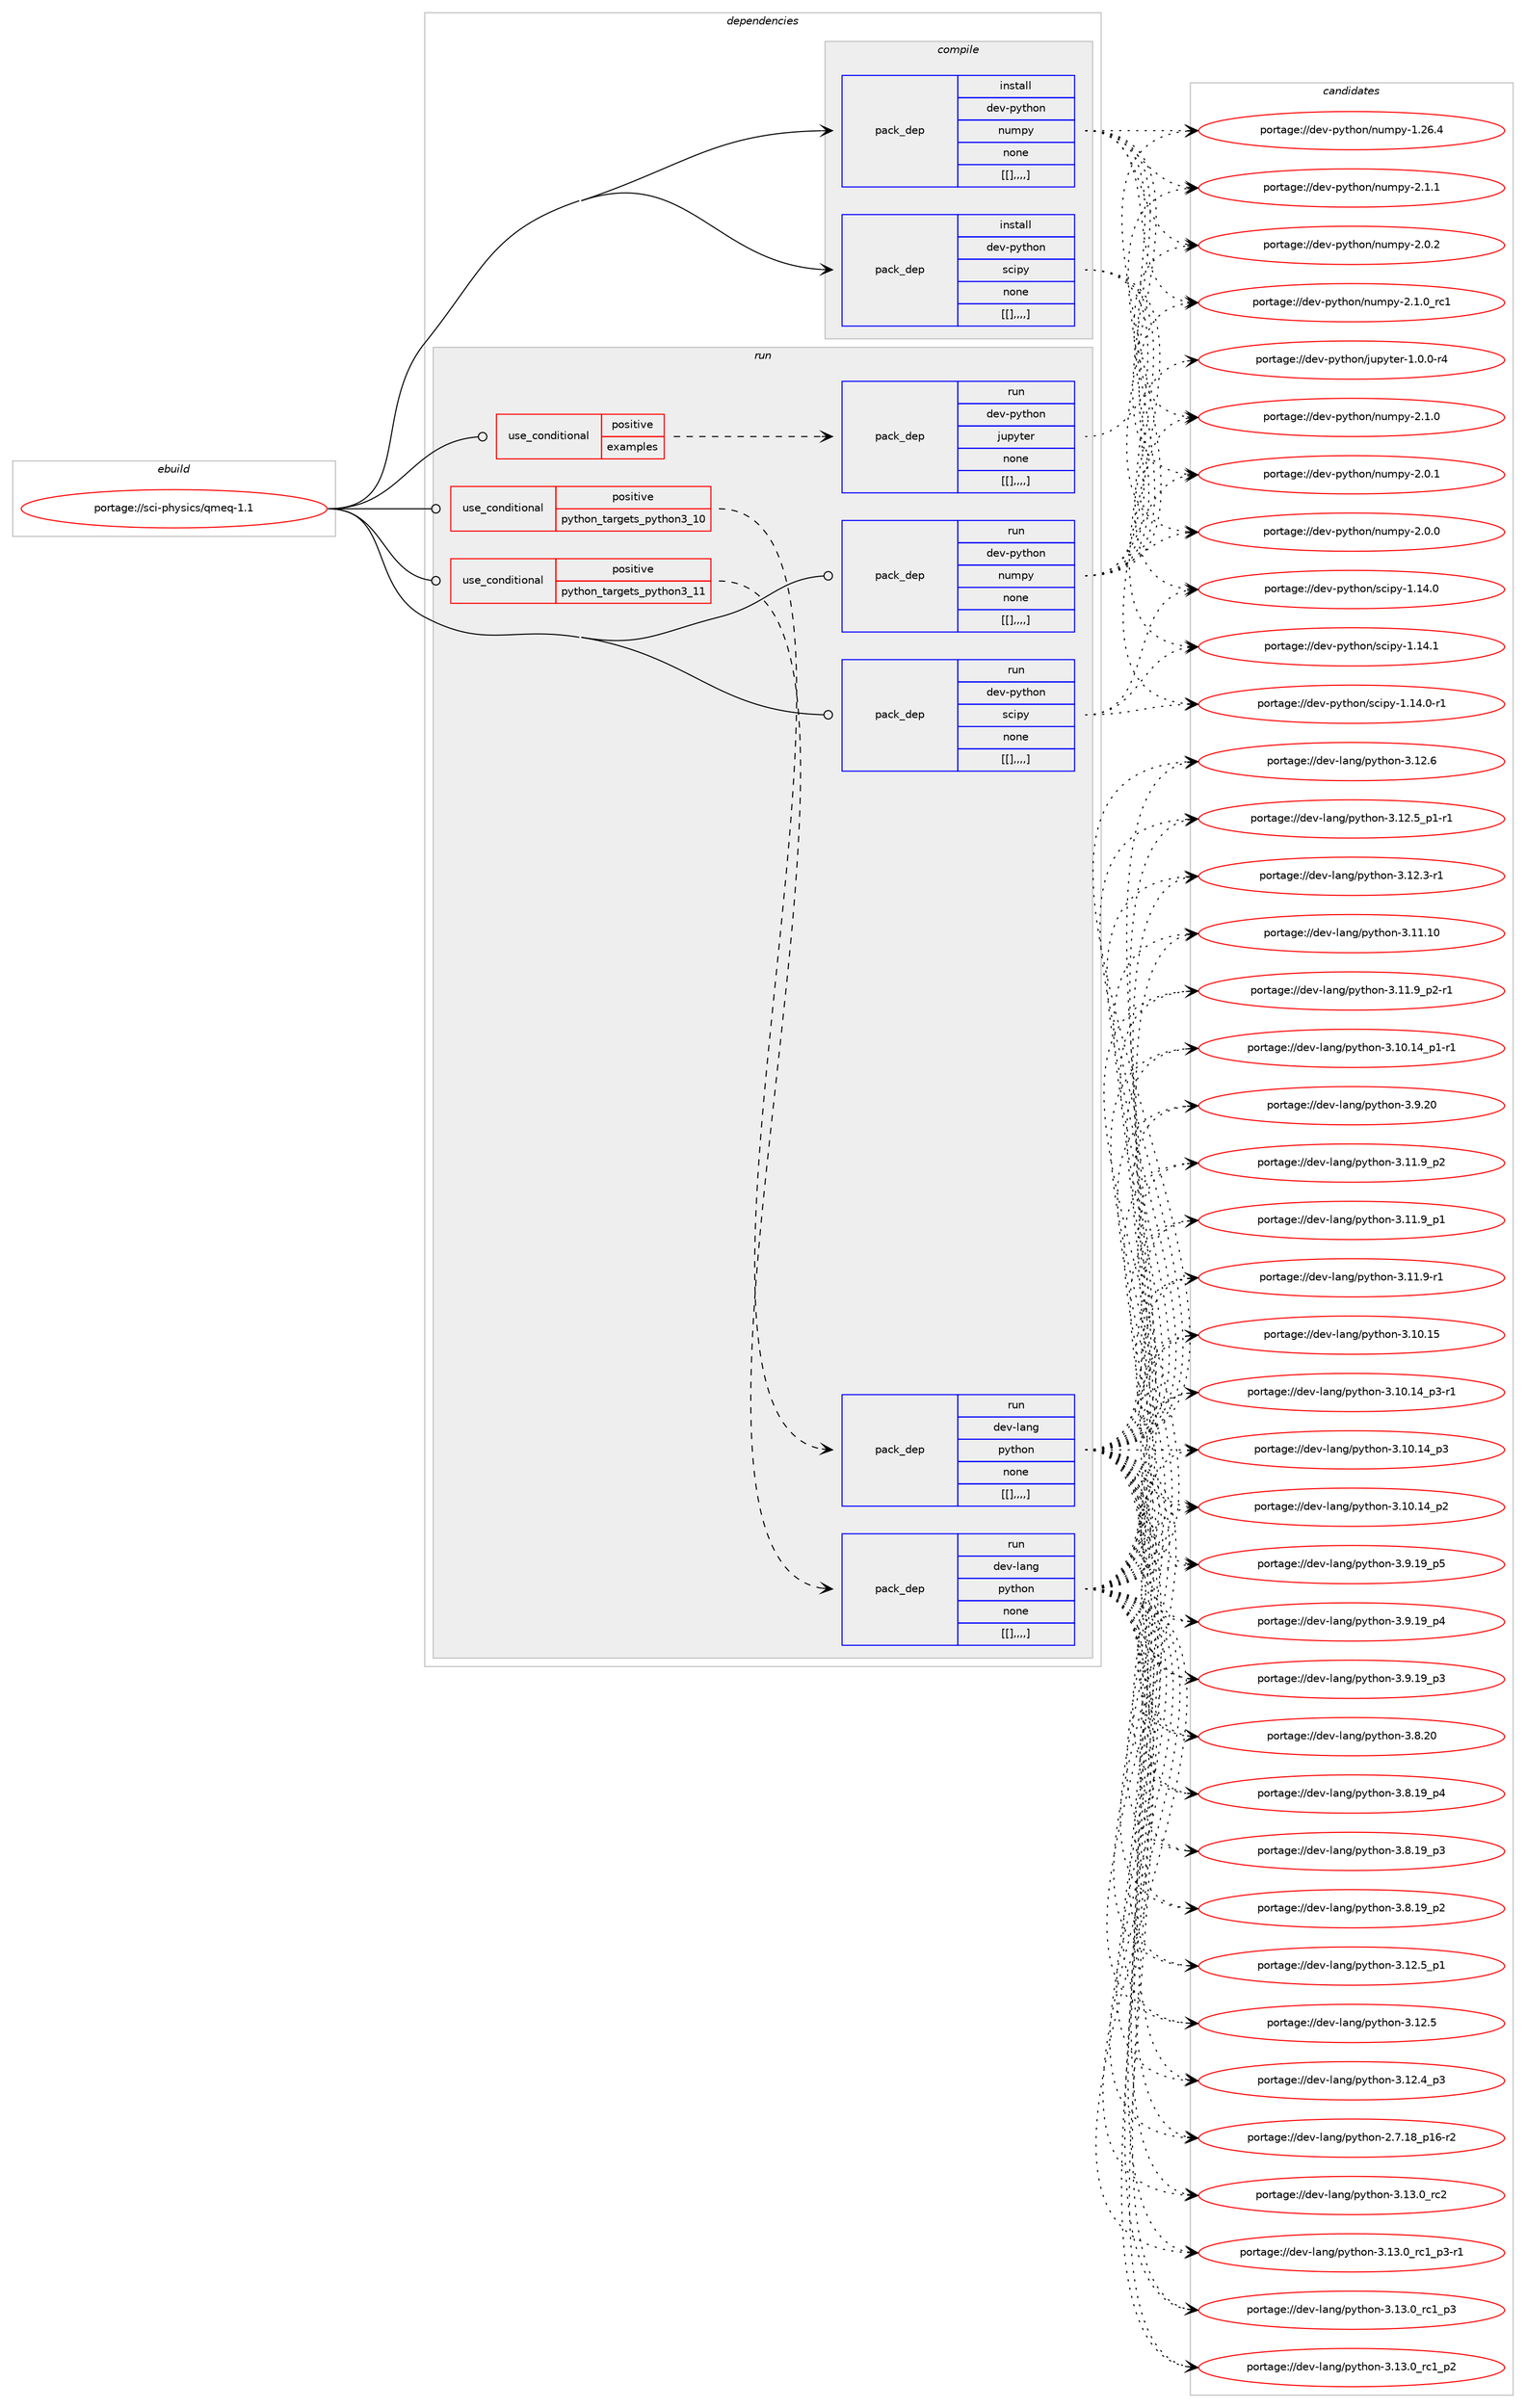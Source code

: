 digraph prolog {

# *************
# Graph options
# *************

newrank=true;
concentrate=true;
compound=true;
graph [rankdir=LR,fontname=Helvetica,fontsize=10,ranksep=1.5];#, ranksep=2.5, nodesep=0.2];
edge  [arrowhead=vee];
node  [fontname=Helvetica,fontsize=10];

# **********
# The ebuild
# **********

subgraph cluster_leftcol {
color=gray;
label=<<i>ebuild</i>>;
id [label="portage://sci-physics/qmeq-1.1", color=red, width=4, href="../sci-physics/qmeq-1.1.svg"];
}

# ****************
# The dependencies
# ****************

subgraph cluster_midcol {
color=gray;
label=<<i>dependencies</i>>;
subgraph cluster_compile {
fillcolor="#eeeeee";
style=filled;
label=<<i>compile</i>>;
subgraph pack311365 {
dependency427627 [label=<<TABLE BORDER="0" CELLBORDER="1" CELLSPACING="0" CELLPADDING="4" WIDTH="220"><TR><TD ROWSPAN="6" CELLPADDING="30">pack_dep</TD></TR><TR><TD WIDTH="110">install</TD></TR><TR><TD>dev-python</TD></TR><TR><TD>numpy</TD></TR><TR><TD>none</TD></TR><TR><TD>[[],,,,]</TD></TR></TABLE>>, shape=none, color=blue];
}
id:e -> dependency427627:w [weight=20,style="solid",arrowhead="vee"];
subgraph pack311366 {
dependency427628 [label=<<TABLE BORDER="0" CELLBORDER="1" CELLSPACING="0" CELLPADDING="4" WIDTH="220"><TR><TD ROWSPAN="6" CELLPADDING="30">pack_dep</TD></TR><TR><TD WIDTH="110">install</TD></TR><TR><TD>dev-python</TD></TR><TR><TD>scipy</TD></TR><TR><TD>none</TD></TR><TR><TD>[[],,,,]</TD></TR></TABLE>>, shape=none, color=blue];
}
id:e -> dependency427628:w [weight=20,style="solid",arrowhead="vee"];
}
subgraph cluster_compileandrun {
fillcolor="#eeeeee";
style=filled;
label=<<i>compile and run</i>>;
}
subgraph cluster_run {
fillcolor="#eeeeee";
style=filled;
label=<<i>run</i>>;
subgraph cond113225 {
dependency427629 [label=<<TABLE BORDER="0" CELLBORDER="1" CELLSPACING="0" CELLPADDING="4"><TR><TD ROWSPAN="3" CELLPADDING="10">use_conditional</TD></TR><TR><TD>positive</TD></TR><TR><TD>examples</TD></TR></TABLE>>, shape=none, color=red];
subgraph pack311367 {
dependency427630 [label=<<TABLE BORDER="0" CELLBORDER="1" CELLSPACING="0" CELLPADDING="4" WIDTH="220"><TR><TD ROWSPAN="6" CELLPADDING="30">pack_dep</TD></TR><TR><TD WIDTH="110">run</TD></TR><TR><TD>dev-python</TD></TR><TR><TD>jupyter</TD></TR><TR><TD>none</TD></TR><TR><TD>[[],,,,]</TD></TR></TABLE>>, shape=none, color=blue];
}
dependency427629:e -> dependency427630:w [weight=20,style="dashed",arrowhead="vee"];
}
id:e -> dependency427629:w [weight=20,style="solid",arrowhead="odot"];
subgraph cond113226 {
dependency427631 [label=<<TABLE BORDER="0" CELLBORDER="1" CELLSPACING="0" CELLPADDING="4"><TR><TD ROWSPAN="3" CELLPADDING="10">use_conditional</TD></TR><TR><TD>positive</TD></TR><TR><TD>python_targets_python3_10</TD></TR></TABLE>>, shape=none, color=red];
subgraph pack311368 {
dependency427632 [label=<<TABLE BORDER="0" CELLBORDER="1" CELLSPACING="0" CELLPADDING="4" WIDTH="220"><TR><TD ROWSPAN="6" CELLPADDING="30">pack_dep</TD></TR><TR><TD WIDTH="110">run</TD></TR><TR><TD>dev-lang</TD></TR><TR><TD>python</TD></TR><TR><TD>none</TD></TR><TR><TD>[[],,,,]</TD></TR></TABLE>>, shape=none, color=blue];
}
dependency427631:e -> dependency427632:w [weight=20,style="dashed",arrowhead="vee"];
}
id:e -> dependency427631:w [weight=20,style="solid",arrowhead="odot"];
subgraph cond113227 {
dependency427633 [label=<<TABLE BORDER="0" CELLBORDER="1" CELLSPACING="0" CELLPADDING="4"><TR><TD ROWSPAN="3" CELLPADDING="10">use_conditional</TD></TR><TR><TD>positive</TD></TR><TR><TD>python_targets_python3_11</TD></TR></TABLE>>, shape=none, color=red];
subgraph pack311369 {
dependency427634 [label=<<TABLE BORDER="0" CELLBORDER="1" CELLSPACING="0" CELLPADDING="4" WIDTH="220"><TR><TD ROWSPAN="6" CELLPADDING="30">pack_dep</TD></TR><TR><TD WIDTH="110">run</TD></TR><TR><TD>dev-lang</TD></TR><TR><TD>python</TD></TR><TR><TD>none</TD></TR><TR><TD>[[],,,,]</TD></TR></TABLE>>, shape=none, color=blue];
}
dependency427633:e -> dependency427634:w [weight=20,style="dashed",arrowhead="vee"];
}
id:e -> dependency427633:w [weight=20,style="solid",arrowhead="odot"];
subgraph pack311370 {
dependency427635 [label=<<TABLE BORDER="0" CELLBORDER="1" CELLSPACING="0" CELLPADDING="4" WIDTH="220"><TR><TD ROWSPAN="6" CELLPADDING="30">pack_dep</TD></TR><TR><TD WIDTH="110">run</TD></TR><TR><TD>dev-python</TD></TR><TR><TD>numpy</TD></TR><TR><TD>none</TD></TR><TR><TD>[[],,,,]</TD></TR></TABLE>>, shape=none, color=blue];
}
id:e -> dependency427635:w [weight=20,style="solid",arrowhead="odot"];
subgraph pack311371 {
dependency427636 [label=<<TABLE BORDER="0" CELLBORDER="1" CELLSPACING="0" CELLPADDING="4" WIDTH="220"><TR><TD ROWSPAN="6" CELLPADDING="30">pack_dep</TD></TR><TR><TD WIDTH="110">run</TD></TR><TR><TD>dev-python</TD></TR><TR><TD>scipy</TD></TR><TR><TD>none</TD></TR><TR><TD>[[],,,,]</TD></TR></TABLE>>, shape=none, color=blue];
}
id:e -> dependency427636:w [weight=20,style="solid",arrowhead="odot"];
}
}

# **************
# The candidates
# **************

subgraph cluster_choices {
rank=same;
color=gray;
label=<<i>candidates</i>>;

subgraph choice311365 {
color=black;
nodesep=1;
choice1001011184511212111610411111047110117109112121455046494649 [label="portage://dev-python/numpy-2.1.1", color=red, width=4,href="../dev-python/numpy-2.1.1.svg"];
choice1001011184511212111610411111047110117109112121455046494648951149949 [label="portage://dev-python/numpy-2.1.0_rc1", color=red, width=4,href="../dev-python/numpy-2.1.0_rc1.svg"];
choice1001011184511212111610411111047110117109112121455046494648 [label="portage://dev-python/numpy-2.1.0", color=red, width=4,href="../dev-python/numpy-2.1.0.svg"];
choice1001011184511212111610411111047110117109112121455046484650 [label="portage://dev-python/numpy-2.0.2", color=red, width=4,href="../dev-python/numpy-2.0.2.svg"];
choice1001011184511212111610411111047110117109112121455046484649 [label="portage://dev-python/numpy-2.0.1", color=red, width=4,href="../dev-python/numpy-2.0.1.svg"];
choice1001011184511212111610411111047110117109112121455046484648 [label="portage://dev-python/numpy-2.0.0", color=red, width=4,href="../dev-python/numpy-2.0.0.svg"];
choice100101118451121211161041111104711011710911212145494650544652 [label="portage://dev-python/numpy-1.26.4", color=red, width=4,href="../dev-python/numpy-1.26.4.svg"];
dependency427627:e -> choice1001011184511212111610411111047110117109112121455046494649:w [style=dotted,weight="100"];
dependency427627:e -> choice1001011184511212111610411111047110117109112121455046494648951149949:w [style=dotted,weight="100"];
dependency427627:e -> choice1001011184511212111610411111047110117109112121455046494648:w [style=dotted,weight="100"];
dependency427627:e -> choice1001011184511212111610411111047110117109112121455046484650:w [style=dotted,weight="100"];
dependency427627:e -> choice1001011184511212111610411111047110117109112121455046484649:w [style=dotted,weight="100"];
dependency427627:e -> choice1001011184511212111610411111047110117109112121455046484648:w [style=dotted,weight="100"];
dependency427627:e -> choice100101118451121211161041111104711011710911212145494650544652:w [style=dotted,weight="100"];
}
subgraph choice311366 {
color=black;
nodesep=1;
choice10010111845112121116104111110471159910511212145494649524649 [label="portage://dev-python/scipy-1.14.1", color=red, width=4,href="../dev-python/scipy-1.14.1.svg"];
choice100101118451121211161041111104711599105112121454946495246484511449 [label="portage://dev-python/scipy-1.14.0-r1", color=red, width=4,href="../dev-python/scipy-1.14.0-r1.svg"];
choice10010111845112121116104111110471159910511212145494649524648 [label="portage://dev-python/scipy-1.14.0", color=red, width=4,href="../dev-python/scipy-1.14.0.svg"];
dependency427628:e -> choice10010111845112121116104111110471159910511212145494649524649:w [style=dotted,weight="100"];
dependency427628:e -> choice100101118451121211161041111104711599105112121454946495246484511449:w [style=dotted,weight="100"];
dependency427628:e -> choice10010111845112121116104111110471159910511212145494649524648:w [style=dotted,weight="100"];
}
subgraph choice311367 {
color=black;
nodesep=1;
choice10010111845112121116104111110471061171121211161011144549464846484511452 [label="portage://dev-python/jupyter-1.0.0-r4", color=red, width=4,href="../dev-python/jupyter-1.0.0-r4.svg"];
dependency427630:e -> choice10010111845112121116104111110471061171121211161011144549464846484511452:w [style=dotted,weight="100"];
}
subgraph choice311368 {
color=black;
nodesep=1;
choice10010111845108971101034711212111610411111045514649514648951149950 [label="portage://dev-lang/python-3.13.0_rc2", color=red, width=4,href="../dev-lang/python-3.13.0_rc2.svg"];
choice1001011184510897110103471121211161041111104551464951464895114994995112514511449 [label="portage://dev-lang/python-3.13.0_rc1_p3-r1", color=red, width=4,href="../dev-lang/python-3.13.0_rc1_p3-r1.svg"];
choice100101118451089711010347112121116104111110455146495146489511499499511251 [label="portage://dev-lang/python-3.13.0_rc1_p3", color=red, width=4,href="../dev-lang/python-3.13.0_rc1_p3.svg"];
choice100101118451089711010347112121116104111110455146495146489511499499511250 [label="portage://dev-lang/python-3.13.0_rc1_p2", color=red, width=4,href="../dev-lang/python-3.13.0_rc1_p2.svg"];
choice10010111845108971101034711212111610411111045514649504654 [label="portage://dev-lang/python-3.12.6", color=red, width=4,href="../dev-lang/python-3.12.6.svg"];
choice1001011184510897110103471121211161041111104551464950465395112494511449 [label="portage://dev-lang/python-3.12.5_p1-r1", color=red, width=4,href="../dev-lang/python-3.12.5_p1-r1.svg"];
choice100101118451089711010347112121116104111110455146495046539511249 [label="portage://dev-lang/python-3.12.5_p1", color=red, width=4,href="../dev-lang/python-3.12.5_p1.svg"];
choice10010111845108971101034711212111610411111045514649504653 [label="portage://dev-lang/python-3.12.5", color=red, width=4,href="../dev-lang/python-3.12.5.svg"];
choice100101118451089711010347112121116104111110455146495046529511251 [label="portage://dev-lang/python-3.12.4_p3", color=red, width=4,href="../dev-lang/python-3.12.4_p3.svg"];
choice100101118451089711010347112121116104111110455146495046514511449 [label="portage://dev-lang/python-3.12.3-r1", color=red, width=4,href="../dev-lang/python-3.12.3-r1.svg"];
choice1001011184510897110103471121211161041111104551464949464948 [label="portage://dev-lang/python-3.11.10", color=red, width=4,href="../dev-lang/python-3.11.10.svg"];
choice1001011184510897110103471121211161041111104551464949465795112504511449 [label="portage://dev-lang/python-3.11.9_p2-r1", color=red, width=4,href="../dev-lang/python-3.11.9_p2-r1.svg"];
choice100101118451089711010347112121116104111110455146494946579511250 [label="portage://dev-lang/python-3.11.9_p2", color=red, width=4,href="../dev-lang/python-3.11.9_p2.svg"];
choice100101118451089711010347112121116104111110455146494946579511249 [label="portage://dev-lang/python-3.11.9_p1", color=red, width=4,href="../dev-lang/python-3.11.9_p1.svg"];
choice100101118451089711010347112121116104111110455146494946574511449 [label="portage://dev-lang/python-3.11.9-r1", color=red, width=4,href="../dev-lang/python-3.11.9-r1.svg"];
choice1001011184510897110103471121211161041111104551464948464953 [label="portage://dev-lang/python-3.10.15", color=red, width=4,href="../dev-lang/python-3.10.15.svg"];
choice100101118451089711010347112121116104111110455146494846495295112514511449 [label="portage://dev-lang/python-3.10.14_p3-r1", color=red, width=4,href="../dev-lang/python-3.10.14_p3-r1.svg"];
choice10010111845108971101034711212111610411111045514649484649529511251 [label="portage://dev-lang/python-3.10.14_p3", color=red, width=4,href="../dev-lang/python-3.10.14_p3.svg"];
choice10010111845108971101034711212111610411111045514649484649529511250 [label="portage://dev-lang/python-3.10.14_p2", color=red, width=4,href="../dev-lang/python-3.10.14_p2.svg"];
choice100101118451089711010347112121116104111110455146494846495295112494511449 [label="portage://dev-lang/python-3.10.14_p1-r1", color=red, width=4,href="../dev-lang/python-3.10.14_p1-r1.svg"];
choice10010111845108971101034711212111610411111045514657465048 [label="portage://dev-lang/python-3.9.20", color=red, width=4,href="../dev-lang/python-3.9.20.svg"];
choice100101118451089711010347112121116104111110455146574649579511253 [label="portage://dev-lang/python-3.9.19_p5", color=red, width=4,href="../dev-lang/python-3.9.19_p5.svg"];
choice100101118451089711010347112121116104111110455146574649579511252 [label="portage://dev-lang/python-3.9.19_p4", color=red, width=4,href="../dev-lang/python-3.9.19_p4.svg"];
choice100101118451089711010347112121116104111110455146574649579511251 [label="portage://dev-lang/python-3.9.19_p3", color=red, width=4,href="../dev-lang/python-3.9.19_p3.svg"];
choice10010111845108971101034711212111610411111045514656465048 [label="portage://dev-lang/python-3.8.20", color=red, width=4,href="../dev-lang/python-3.8.20.svg"];
choice100101118451089711010347112121116104111110455146564649579511252 [label="portage://dev-lang/python-3.8.19_p4", color=red, width=4,href="../dev-lang/python-3.8.19_p4.svg"];
choice100101118451089711010347112121116104111110455146564649579511251 [label="portage://dev-lang/python-3.8.19_p3", color=red, width=4,href="../dev-lang/python-3.8.19_p3.svg"];
choice100101118451089711010347112121116104111110455146564649579511250 [label="portage://dev-lang/python-3.8.19_p2", color=red, width=4,href="../dev-lang/python-3.8.19_p2.svg"];
choice100101118451089711010347112121116104111110455046554649569511249544511450 [label="portage://dev-lang/python-2.7.18_p16-r2", color=red, width=4,href="../dev-lang/python-2.7.18_p16-r2.svg"];
dependency427632:e -> choice10010111845108971101034711212111610411111045514649514648951149950:w [style=dotted,weight="100"];
dependency427632:e -> choice1001011184510897110103471121211161041111104551464951464895114994995112514511449:w [style=dotted,weight="100"];
dependency427632:e -> choice100101118451089711010347112121116104111110455146495146489511499499511251:w [style=dotted,weight="100"];
dependency427632:e -> choice100101118451089711010347112121116104111110455146495146489511499499511250:w [style=dotted,weight="100"];
dependency427632:e -> choice10010111845108971101034711212111610411111045514649504654:w [style=dotted,weight="100"];
dependency427632:e -> choice1001011184510897110103471121211161041111104551464950465395112494511449:w [style=dotted,weight="100"];
dependency427632:e -> choice100101118451089711010347112121116104111110455146495046539511249:w [style=dotted,weight="100"];
dependency427632:e -> choice10010111845108971101034711212111610411111045514649504653:w [style=dotted,weight="100"];
dependency427632:e -> choice100101118451089711010347112121116104111110455146495046529511251:w [style=dotted,weight="100"];
dependency427632:e -> choice100101118451089711010347112121116104111110455146495046514511449:w [style=dotted,weight="100"];
dependency427632:e -> choice1001011184510897110103471121211161041111104551464949464948:w [style=dotted,weight="100"];
dependency427632:e -> choice1001011184510897110103471121211161041111104551464949465795112504511449:w [style=dotted,weight="100"];
dependency427632:e -> choice100101118451089711010347112121116104111110455146494946579511250:w [style=dotted,weight="100"];
dependency427632:e -> choice100101118451089711010347112121116104111110455146494946579511249:w [style=dotted,weight="100"];
dependency427632:e -> choice100101118451089711010347112121116104111110455146494946574511449:w [style=dotted,weight="100"];
dependency427632:e -> choice1001011184510897110103471121211161041111104551464948464953:w [style=dotted,weight="100"];
dependency427632:e -> choice100101118451089711010347112121116104111110455146494846495295112514511449:w [style=dotted,weight="100"];
dependency427632:e -> choice10010111845108971101034711212111610411111045514649484649529511251:w [style=dotted,weight="100"];
dependency427632:e -> choice10010111845108971101034711212111610411111045514649484649529511250:w [style=dotted,weight="100"];
dependency427632:e -> choice100101118451089711010347112121116104111110455146494846495295112494511449:w [style=dotted,weight="100"];
dependency427632:e -> choice10010111845108971101034711212111610411111045514657465048:w [style=dotted,weight="100"];
dependency427632:e -> choice100101118451089711010347112121116104111110455146574649579511253:w [style=dotted,weight="100"];
dependency427632:e -> choice100101118451089711010347112121116104111110455146574649579511252:w [style=dotted,weight="100"];
dependency427632:e -> choice100101118451089711010347112121116104111110455146574649579511251:w [style=dotted,weight="100"];
dependency427632:e -> choice10010111845108971101034711212111610411111045514656465048:w [style=dotted,weight="100"];
dependency427632:e -> choice100101118451089711010347112121116104111110455146564649579511252:w [style=dotted,weight="100"];
dependency427632:e -> choice100101118451089711010347112121116104111110455146564649579511251:w [style=dotted,weight="100"];
dependency427632:e -> choice100101118451089711010347112121116104111110455146564649579511250:w [style=dotted,weight="100"];
dependency427632:e -> choice100101118451089711010347112121116104111110455046554649569511249544511450:w [style=dotted,weight="100"];
}
subgraph choice311369 {
color=black;
nodesep=1;
choice10010111845108971101034711212111610411111045514649514648951149950 [label="portage://dev-lang/python-3.13.0_rc2", color=red, width=4,href="../dev-lang/python-3.13.0_rc2.svg"];
choice1001011184510897110103471121211161041111104551464951464895114994995112514511449 [label="portage://dev-lang/python-3.13.0_rc1_p3-r1", color=red, width=4,href="../dev-lang/python-3.13.0_rc1_p3-r1.svg"];
choice100101118451089711010347112121116104111110455146495146489511499499511251 [label="portage://dev-lang/python-3.13.0_rc1_p3", color=red, width=4,href="../dev-lang/python-3.13.0_rc1_p3.svg"];
choice100101118451089711010347112121116104111110455146495146489511499499511250 [label="portage://dev-lang/python-3.13.0_rc1_p2", color=red, width=4,href="../dev-lang/python-3.13.0_rc1_p2.svg"];
choice10010111845108971101034711212111610411111045514649504654 [label="portage://dev-lang/python-3.12.6", color=red, width=4,href="../dev-lang/python-3.12.6.svg"];
choice1001011184510897110103471121211161041111104551464950465395112494511449 [label="portage://dev-lang/python-3.12.5_p1-r1", color=red, width=4,href="../dev-lang/python-3.12.5_p1-r1.svg"];
choice100101118451089711010347112121116104111110455146495046539511249 [label="portage://dev-lang/python-3.12.5_p1", color=red, width=4,href="../dev-lang/python-3.12.5_p1.svg"];
choice10010111845108971101034711212111610411111045514649504653 [label="portage://dev-lang/python-3.12.5", color=red, width=4,href="../dev-lang/python-3.12.5.svg"];
choice100101118451089711010347112121116104111110455146495046529511251 [label="portage://dev-lang/python-3.12.4_p3", color=red, width=4,href="../dev-lang/python-3.12.4_p3.svg"];
choice100101118451089711010347112121116104111110455146495046514511449 [label="portage://dev-lang/python-3.12.3-r1", color=red, width=4,href="../dev-lang/python-3.12.3-r1.svg"];
choice1001011184510897110103471121211161041111104551464949464948 [label="portage://dev-lang/python-3.11.10", color=red, width=4,href="../dev-lang/python-3.11.10.svg"];
choice1001011184510897110103471121211161041111104551464949465795112504511449 [label="portage://dev-lang/python-3.11.9_p2-r1", color=red, width=4,href="../dev-lang/python-3.11.9_p2-r1.svg"];
choice100101118451089711010347112121116104111110455146494946579511250 [label="portage://dev-lang/python-3.11.9_p2", color=red, width=4,href="../dev-lang/python-3.11.9_p2.svg"];
choice100101118451089711010347112121116104111110455146494946579511249 [label="portage://dev-lang/python-3.11.9_p1", color=red, width=4,href="../dev-lang/python-3.11.9_p1.svg"];
choice100101118451089711010347112121116104111110455146494946574511449 [label="portage://dev-lang/python-3.11.9-r1", color=red, width=4,href="../dev-lang/python-3.11.9-r1.svg"];
choice1001011184510897110103471121211161041111104551464948464953 [label="portage://dev-lang/python-3.10.15", color=red, width=4,href="../dev-lang/python-3.10.15.svg"];
choice100101118451089711010347112121116104111110455146494846495295112514511449 [label="portage://dev-lang/python-3.10.14_p3-r1", color=red, width=4,href="../dev-lang/python-3.10.14_p3-r1.svg"];
choice10010111845108971101034711212111610411111045514649484649529511251 [label="portage://dev-lang/python-3.10.14_p3", color=red, width=4,href="../dev-lang/python-3.10.14_p3.svg"];
choice10010111845108971101034711212111610411111045514649484649529511250 [label="portage://dev-lang/python-3.10.14_p2", color=red, width=4,href="../dev-lang/python-3.10.14_p2.svg"];
choice100101118451089711010347112121116104111110455146494846495295112494511449 [label="portage://dev-lang/python-3.10.14_p1-r1", color=red, width=4,href="../dev-lang/python-3.10.14_p1-r1.svg"];
choice10010111845108971101034711212111610411111045514657465048 [label="portage://dev-lang/python-3.9.20", color=red, width=4,href="../dev-lang/python-3.9.20.svg"];
choice100101118451089711010347112121116104111110455146574649579511253 [label="portage://dev-lang/python-3.9.19_p5", color=red, width=4,href="../dev-lang/python-3.9.19_p5.svg"];
choice100101118451089711010347112121116104111110455146574649579511252 [label="portage://dev-lang/python-3.9.19_p4", color=red, width=4,href="../dev-lang/python-3.9.19_p4.svg"];
choice100101118451089711010347112121116104111110455146574649579511251 [label="portage://dev-lang/python-3.9.19_p3", color=red, width=4,href="../dev-lang/python-3.9.19_p3.svg"];
choice10010111845108971101034711212111610411111045514656465048 [label="portage://dev-lang/python-3.8.20", color=red, width=4,href="../dev-lang/python-3.8.20.svg"];
choice100101118451089711010347112121116104111110455146564649579511252 [label="portage://dev-lang/python-3.8.19_p4", color=red, width=4,href="../dev-lang/python-3.8.19_p4.svg"];
choice100101118451089711010347112121116104111110455146564649579511251 [label="portage://dev-lang/python-3.8.19_p3", color=red, width=4,href="../dev-lang/python-3.8.19_p3.svg"];
choice100101118451089711010347112121116104111110455146564649579511250 [label="portage://dev-lang/python-3.8.19_p2", color=red, width=4,href="../dev-lang/python-3.8.19_p2.svg"];
choice100101118451089711010347112121116104111110455046554649569511249544511450 [label="portage://dev-lang/python-2.7.18_p16-r2", color=red, width=4,href="../dev-lang/python-2.7.18_p16-r2.svg"];
dependency427634:e -> choice10010111845108971101034711212111610411111045514649514648951149950:w [style=dotted,weight="100"];
dependency427634:e -> choice1001011184510897110103471121211161041111104551464951464895114994995112514511449:w [style=dotted,weight="100"];
dependency427634:e -> choice100101118451089711010347112121116104111110455146495146489511499499511251:w [style=dotted,weight="100"];
dependency427634:e -> choice100101118451089711010347112121116104111110455146495146489511499499511250:w [style=dotted,weight="100"];
dependency427634:e -> choice10010111845108971101034711212111610411111045514649504654:w [style=dotted,weight="100"];
dependency427634:e -> choice1001011184510897110103471121211161041111104551464950465395112494511449:w [style=dotted,weight="100"];
dependency427634:e -> choice100101118451089711010347112121116104111110455146495046539511249:w [style=dotted,weight="100"];
dependency427634:e -> choice10010111845108971101034711212111610411111045514649504653:w [style=dotted,weight="100"];
dependency427634:e -> choice100101118451089711010347112121116104111110455146495046529511251:w [style=dotted,weight="100"];
dependency427634:e -> choice100101118451089711010347112121116104111110455146495046514511449:w [style=dotted,weight="100"];
dependency427634:e -> choice1001011184510897110103471121211161041111104551464949464948:w [style=dotted,weight="100"];
dependency427634:e -> choice1001011184510897110103471121211161041111104551464949465795112504511449:w [style=dotted,weight="100"];
dependency427634:e -> choice100101118451089711010347112121116104111110455146494946579511250:w [style=dotted,weight="100"];
dependency427634:e -> choice100101118451089711010347112121116104111110455146494946579511249:w [style=dotted,weight="100"];
dependency427634:e -> choice100101118451089711010347112121116104111110455146494946574511449:w [style=dotted,weight="100"];
dependency427634:e -> choice1001011184510897110103471121211161041111104551464948464953:w [style=dotted,weight="100"];
dependency427634:e -> choice100101118451089711010347112121116104111110455146494846495295112514511449:w [style=dotted,weight="100"];
dependency427634:e -> choice10010111845108971101034711212111610411111045514649484649529511251:w [style=dotted,weight="100"];
dependency427634:e -> choice10010111845108971101034711212111610411111045514649484649529511250:w [style=dotted,weight="100"];
dependency427634:e -> choice100101118451089711010347112121116104111110455146494846495295112494511449:w [style=dotted,weight="100"];
dependency427634:e -> choice10010111845108971101034711212111610411111045514657465048:w [style=dotted,weight="100"];
dependency427634:e -> choice100101118451089711010347112121116104111110455146574649579511253:w [style=dotted,weight="100"];
dependency427634:e -> choice100101118451089711010347112121116104111110455146574649579511252:w [style=dotted,weight="100"];
dependency427634:e -> choice100101118451089711010347112121116104111110455146574649579511251:w [style=dotted,weight="100"];
dependency427634:e -> choice10010111845108971101034711212111610411111045514656465048:w [style=dotted,weight="100"];
dependency427634:e -> choice100101118451089711010347112121116104111110455146564649579511252:w [style=dotted,weight="100"];
dependency427634:e -> choice100101118451089711010347112121116104111110455146564649579511251:w [style=dotted,weight="100"];
dependency427634:e -> choice100101118451089711010347112121116104111110455146564649579511250:w [style=dotted,weight="100"];
dependency427634:e -> choice100101118451089711010347112121116104111110455046554649569511249544511450:w [style=dotted,weight="100"];
}
subgraph choice311370 {
color=black;
nodesep=1;
choice1001011184511212111610411111047110117109112121455046494649 [label="portage://dev-python/numpy-2.1.1", color=red, width=4,href="../dev-python/numpy-2.1.1.svg"];
choice1001011184511212111610411111047110117109112121455046494648951149949 [label="portage://dev-python/numpy-2.1.0_rc1", color=red, width=4,href="../dev-python/numpy-2.1.0_rc1.svg"];
choice1001011184511212111610411111047110117109112121455046494648 [label="portage://dev-python/numpy-2.1.0", color=red, width=4,href="../dev-python/numpy-2.1.0.svg"];
choice1001011184511212111610411111047110117109112121455046484650 [label="portage://dev-python/numpy-2.0.2", color=red, width=4,href="../dev-python/numpy-2.0.2.svg"];
choice1001011184511212111610411111047110117109112121455046484649 [label="portage://dev-python/numpy-2.0.1", color=red, width=4,href="../dev-python/numpy-2.0.1.svg"];
choice1001011184511212111610411111047110117109112121455046484648 [label="portage://dev-python/numpy-2.0.0", color=red, width=4,href="../dev-python/numpy-2.0.0.svg"];
choice100101118451121211161041111104711011710911212145494650544652 [label="portage://dev-python/numpy-1.26.4", color=red, width=4,href="../dev-python/numpy-1.26.4.svg"];
dependency427635:e -> choice1001011184511212111610411111047110117109112121455046494649:w [style=dotted,weight="100"];
dependency427635:e -> choice1001011184511212111610411111047110117109112121455046494648951149949:w [style=dotted,weight="100"];
dependency427635:e -> choice1001011184511212111610411111047110117109112121455046494648:w [style=dotted,weight="100"];
dependency427635:e -> choice1001011184511212111610411111047110117109112121455046484650:w [style=dotted,weight="100"];
dependency427635:e -> choice1001011184511212111610411111047110117109112121455046484649:w [style=dotted,weight="100"];
dependency427635:e -> choice1001011184511212111610411111047110117109112121455046484648:w [style=dotted,weight="100"];
dependency427635:e -> choice100101118451121211161041111104711011710911212145494650544652:w [style=dotted,weight="100"];
}
subgraph choice311371 {
color=black;
nodesep=1;
choice10010111845112121116104111110471159910511212145494649524649 [label="portage://dev-python/scipy-1.14.1", color=red, width=4,href="../dev-python/scipy-1.14.1.svg"];
choice100101118451121211161041111104711599105112121454946495246484511449 [label="portage://dev-python/scipy-1.14.0-r1", color=red, width=4,href="../dev-python/scipy-1.14.0-r1.svg"];
choice10010111845112121116104111110471159910511212145494649524648 [label="portage://dev-python/scipy-1.14.0", color=red, width=4,href="../dev-python/scipy-1.14.0.svg"];
dependency427636:e -> choice10010111845112121116104111110471159910511212145494649524649:w [style=dotted,weight="100"];
dependency427636:e -> choice100101118451121211161041111104711599105112121454946495246484511449:w [style=dotted,weight="100"];
dependency427636:e -> choice10010111845112121116104111110471159910511212145494649524648:w [style=dotted,weight="100"];
}
}

}
